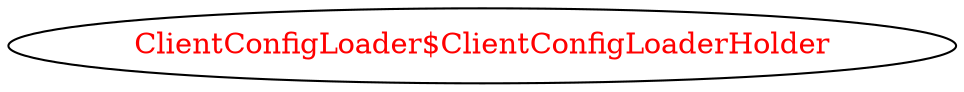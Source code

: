 digraph dependencyGraph {
 concentrate=true;
 ranksep="2.0";
 rankdir="LR"; 
 splines="ortho";
"ClientConfigLoader$ClientConfigLoaderHolder" [fontcolor="red"];
}